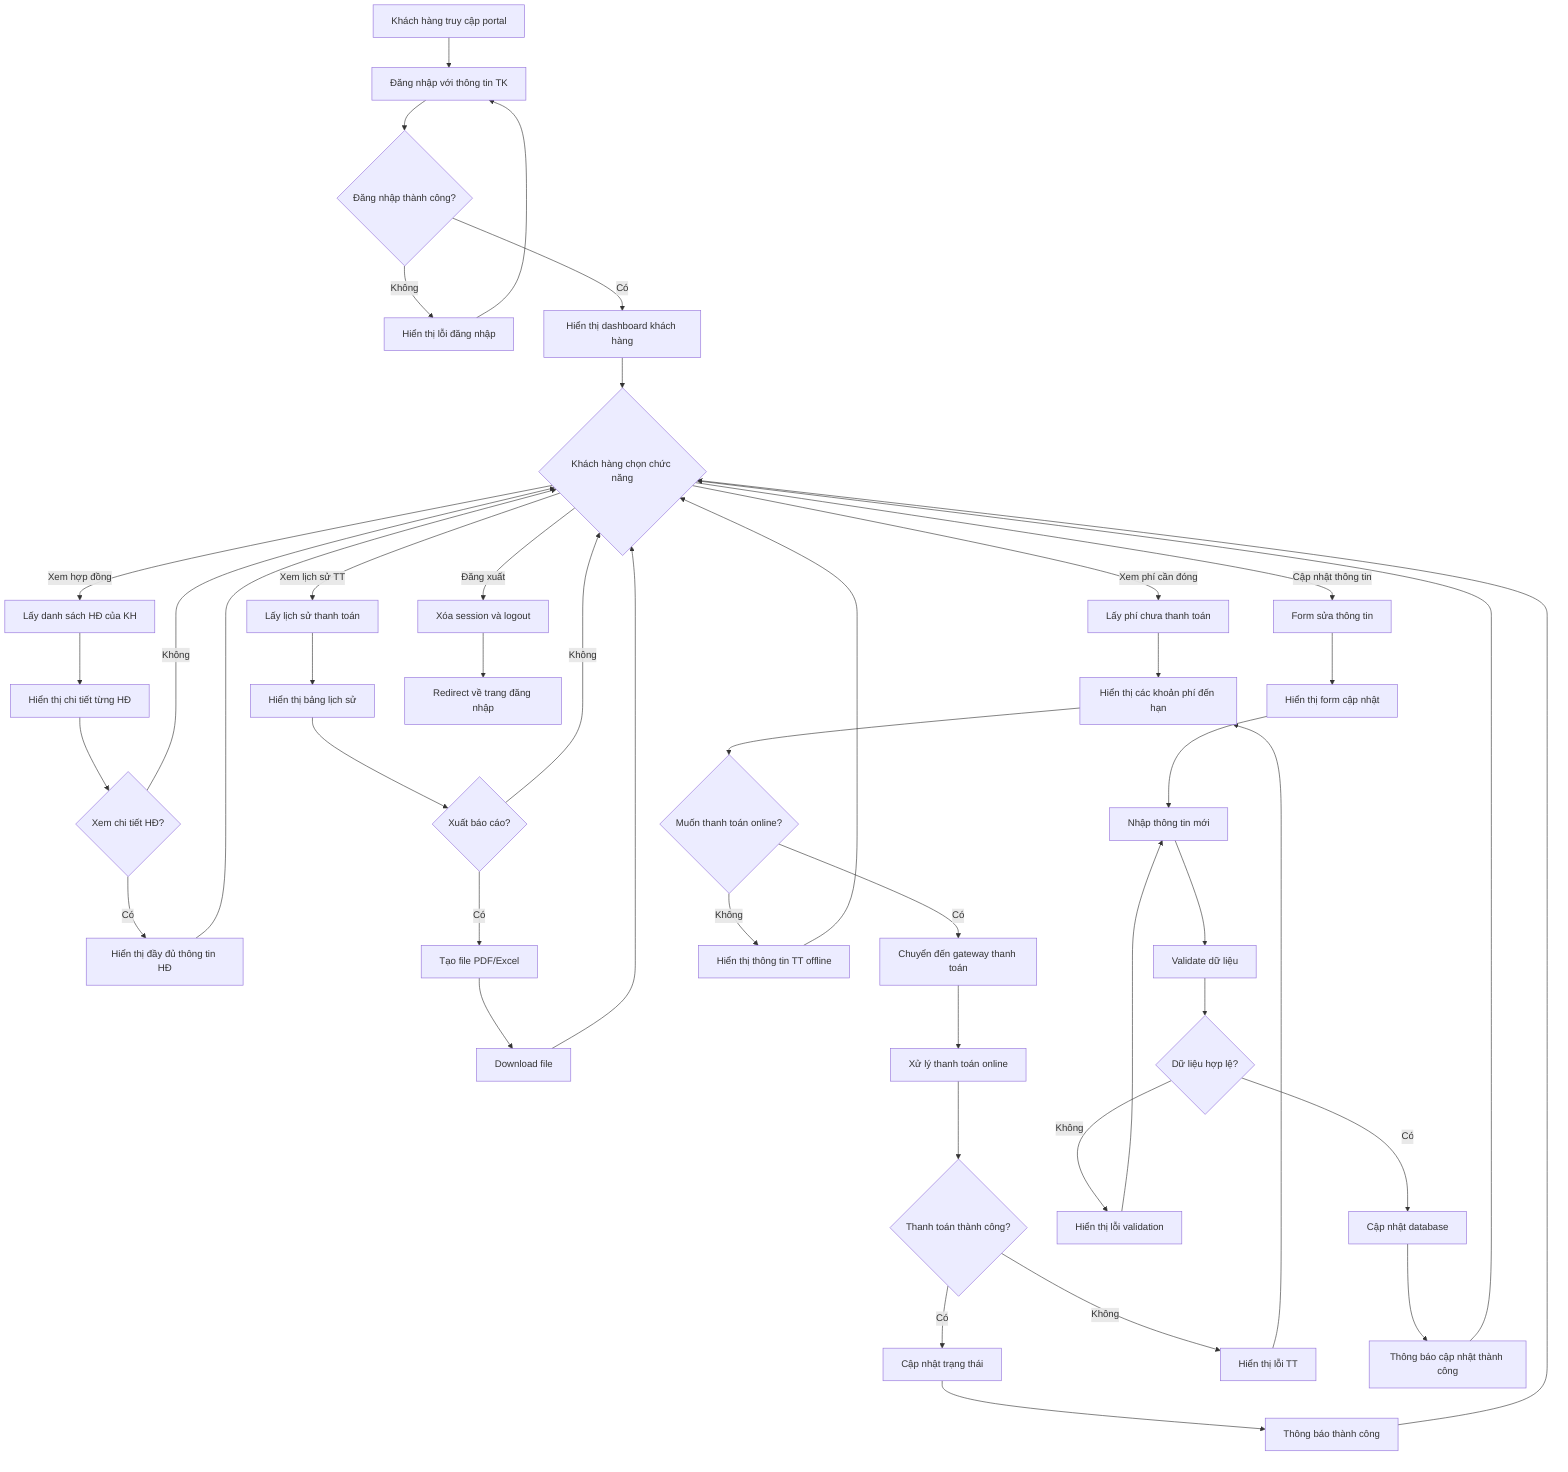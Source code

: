 flowchart TD
    A[Khách hàng truy cập portal] --> B[Đăng nhập với thông tin TK]
    B --> C{Đăng nhập thành công?}
    C -->|Không| D[Hiển thị lỗi đăng nhập]
    D --> B
    
    C -->|Có| E[Hiển thị dashboard khách hàng]
    E --> F{Khách hàng chọn chức năng}
    
    F -->|Xem hợp đồng| G[Lấy danh sách HĐ của KH]
    F -->|Xem lịch sử TT| H[Lấy lịch sử thanh toán]
    F -->|Xem phí cần đóng| I[Lấy phí chưa thanh toán]
    F -->|Cập nhật thông tin| J[Form sửa thông tin]
    F -->|Đăng xuất| K[Xóa session và logout]
    
    G --> L[Hiển thị chi tiết từng HĐ]
    L --> M{Xem chi tiết HĐ?}
    M -->|Có| N[Hiển thị đầy đủ thông tin HĐ]
    M -->|Không| F
    N --> F
    
    H --> O[Hiển thị bảng lịch sử]
    O --> P{Xuất báo cáo?}
    P -->|Có| Q[Tạo file PDF/Excel]
    P -->|Không| F
    Q --> R[Download file]
    R --> F
    
    I --> S[Hiển thị các khoản phí đến hạn]
    S --> T{Muốn thanh toán online?}
    T -->|Có| U[Chuyển đến gateway thanh toán]
    T -->|Không| V[Hiển thị thông tin TT offline]
    U --> W[Xử lý thanh toán online]
    W --> X{Thanh toán thành công?}
    X -->|Có| Y[Cập nhật trạng thái]
    X -->|Không| Z[Hiển thị lỗi TT]
    Y --> AA[Thông báo thành công]
    Z --> S
    V --> F
    AA --> F
    
    J --> BB[Hiển thị form cập nhật]
    BB --> CC[Nhập thông tin mới]
    CC --> DD[Validate dữ liệu]
    DD --> EE{Dữ liệu hợp lệ?}
    EE -->|Không| FF[Hiển thị lỗi validation]
    FF --> CC
    EE -->|Có| GG[Cập nhật database]
    GG --> HH[Thông báo cập nhật thành công]
    HH --> F
    
    K --> II[Redirect về trang đăng nhập]